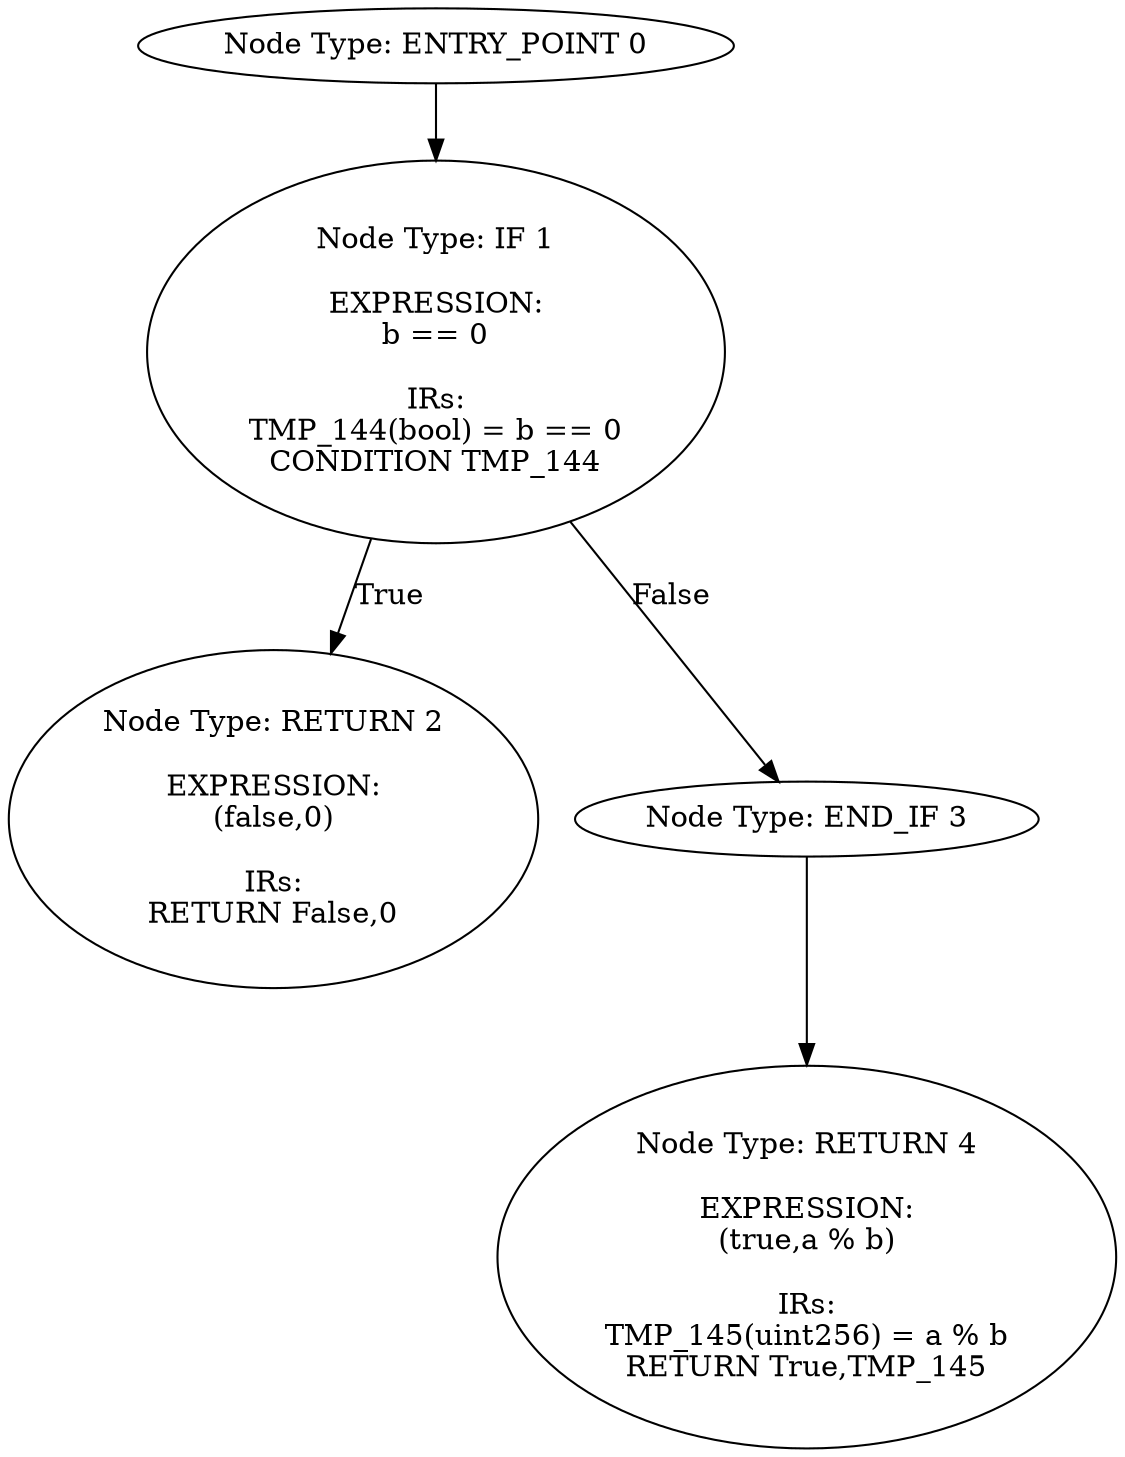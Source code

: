 digraph{
0[label="Node Type: ENTRY_POINT 0
"];
0->1;
1[label="Node Type: IF 1

EXPRESSION:
b == 0

IRs:
TMP_144(bool) = b == 0
CONDITION TMP_144"];
1->2[label="True"];
1->3[label="False"];
2[label="Node Type: RETURN 2

EXPRESSION:
(false,0)

IRs:
RETURN False,0"];
3[label="Node Type: END_IF 3
"];
3->4;
4[label="Node Type: RETURN 4

EXPRESSION:
(true,a % b)

IRs:
TMP_145(uint256) = a % b
RETURN True,TMP_145"];
}
